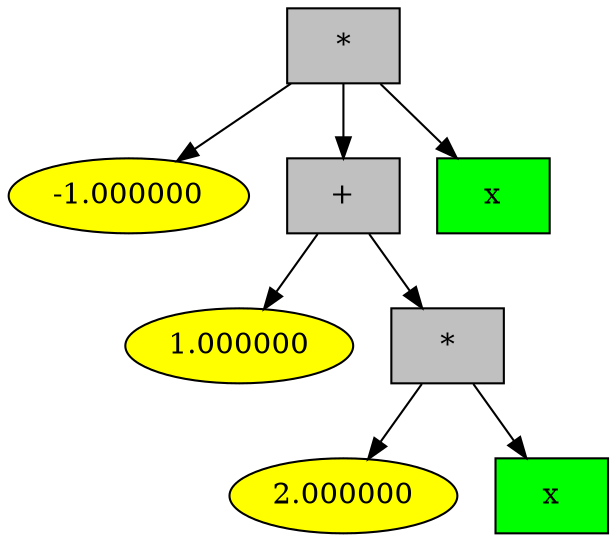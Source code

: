 digraph G {
4 [style = filled, label="*", shape = box, fillcolor="grey"];
4->15;
15 [style = filled, label="-1.000000", fillcolor="yellow"];
4->6;
6 [style = filled, label="+", shape = box, fillcolor="grey"];
6->5;
5 [style = filled, label="1.000000", fillcolor="yellow"];
6->28;
28 [style = filled, label="*", shape = box, fillcolor="grey"];
28->30;
30 [style = filled, label="2.000000", fillcolor="yellow"];
28->57;
57 [style = filled, label="x", shape = box, fillcolor="green"];
4->71;
71 [style = filled, label="x", shape = box, fillcolor="green"];

}
